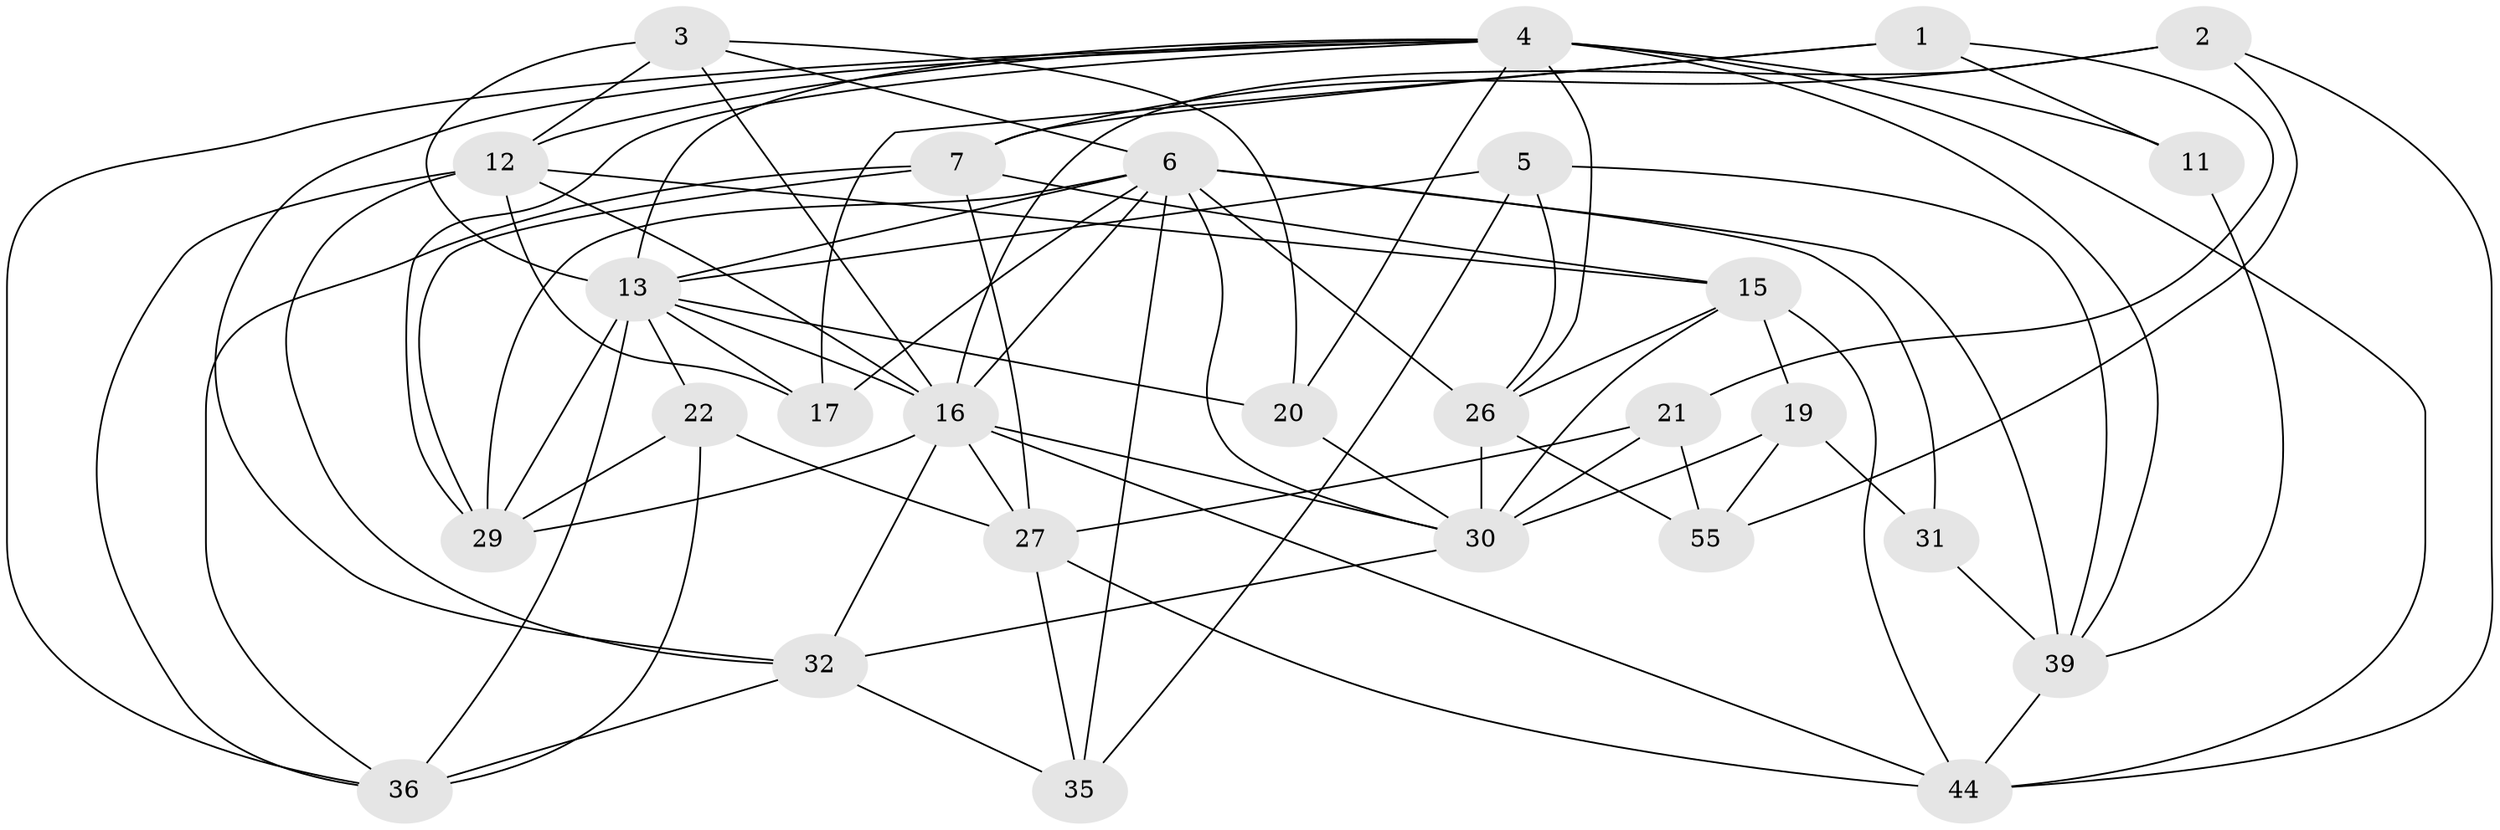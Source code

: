 // original degree distribution, {4: 1.0}
// Generated by graph-tools (version 1.1) at 2025/16/03/09/25 04:16:43]
// undirected, 28 vertices, 80 edges
graph export_dot {
graph [start="1"]
  node [color=gray90,style=filled];
  1;
  2;
  3 [super="+33"];
  4 [super="+34+8+46"];
  5;
  6 [super="+28+10"];
  7 [super="+25"];
  11;
  12 [super="+23+18"];
  13 [super="+42+14"];
  15 [super="+50"];
  16 [super="+37+51+24"];
  17;
  19;
  20;
  21;
  22;
  26 [super="+38"];
  27 [super="+49"];
  29 [super="+43"];
  30 [super="+48+56"];
  31;
  32 [super="+41"];
  35;
  36 [super="+53"];
  39 [super="+45+40"];
  44 [super="+47"];
  55;
  1 -- 11;
  1 -- 21;
  1 -- 17;
  1 -- 7;
  2 -- 55;
  2 -- 7;
  2 -- 16;
  2 -- 44;
  3 -- 20;
  3 -- 12 [weight=2];
  3 -- 16;
  3 -- 13;
  3 -- 6;
  4 -- 32;
  4 -- 11 [weight=2];
  4 -- 29;
  4 -- 12;
  4 -- 20;
  4 -- 39 [weight=2];
  4 -- 26;
  4 -- 44;
  4 -- 13;
  4 -- 36;
  5 -- 35;
  5 -- 26;
  5 -- 13;
  5 -- 39;
  6 -- 30;
  6 -- 17;
  6 -- 35;
  6 -- 26;
  6 -- 29;
  6 -- 31;
  6 -- 16;
  6 -- 13;
  6 -- 39;
  7 -- 29;
  7 -- 15;
  7 -- 27;
  7 -- 36;
  11 -- 39;
  12 -- 17;
  12 -- 36;
  12 -- 16;
  12 -- 15;
  12 -- 32;
  13 -- 36;
  13 -- 29;
  13 -- 16;
  13 -- 22;
  13 -- 17;
  13 -- 20;
  15 -- 19;
  15 -- 30;
  15 -- 26;
  15 -- 44;
  16 -- 29;
  16 -- 44;
  16 -- 27;
  16 -- 30;
  16 -- 32;
  19 -- 55;
  19 -- 31;
  19 -- 30;
  20 -- 30;
  21 -- 55;
  21 -- 30;
  21 -- 27;
  22 -- 36;
  22 -- 27;
  22 -- 29;
  26 -- 30;
  26 -- 55;
  27 -- 35;
  27 -- 44;
  30 -- 32;
  31 -- 39 [weight=2];
  32 -- 35;
  32 -- 36;
  39 -- 44;
}
